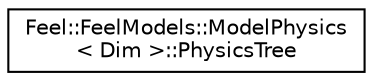 digraph "Graphical Class Hierarchy"
{
 // LATEX_PDF_SIZE
  edge [fontname="Helvetica",fontsize="10",labelfontname="Helvetica",labelfontsize="10"];
  node [fontname="Helvetica",fontsize="10",shape=record];
  rankdir="LR";
  Node0 [label="Feel::FeelModels::ModelPhysics\l\< Dim \>::PhysicsTree",height=0.2,width=0.4,color="black", fillcolor="white", style="filled",URL="$structFeel_1_1FeelModels_1_1ModelPhysics_1_1PhysicsTree.html",tooltip=" "];
}
